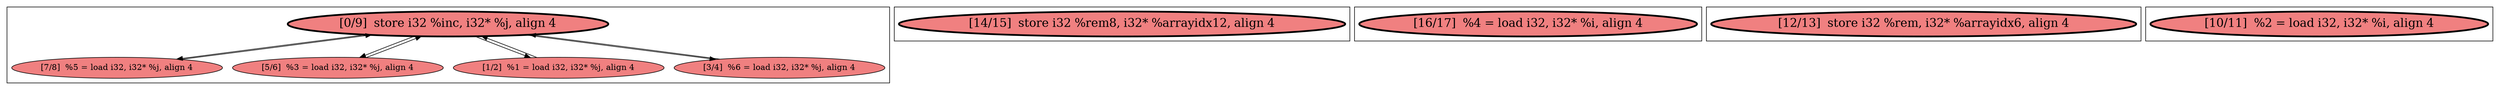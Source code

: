 
digraph G {



node171->node168 [ ]
node168->node171 [ ]
node171->node169 [ ]
node169->node171 [ ]
node171->node172 [ ]
node172->node171 [ ]
node171->node170 [ ]
node170->node171 [ ]


subgraph cluster4 {


node176 [penwidth=3.0,fontsize=20,fillcolor=lightcoral,label="[14/15]  store i32 %rem8, i32* %arrayidx12, align 4",shape=ellipse,style=filled ]



}

subgraph cluster3 {


node175 [penwidth=3.0,fontsize=20,fillcolor=lightcoral,label="[16/17]  %4 = load i32, i32* %i, align 4",shape=ellipse,style=filled ]



}

subgraph cluster2 {


node174 [penwidth=3.0,fontsize=20,fillcolor=lightcoral,label="[12/13]  store i32 %rem, i32* %arrayidx6, align 4",shape=ellipse,style=filled ]



}

subgraph cluster0 {


node171 [penwidth=3.0,fontsize=20,fillcolor=lightcoral,label="[0/9]  store i32 %inc, i32* %j, align 4",shape=ellipse,style=filled ]
node172 [fillcolor=lightcoral,label="[1/2]  %1 = load i32, i32* %j, align 4",shape=ellipse,style=filled ]
node170 [fillcolor=lightcoral,label="[3/4]  %6 = load i32, i32* %j, align 4",shape=ellipse,style=filled ]
node168 [fillcolor=lightcoral,label="[7/8]  %5 = load i32, i32* %j, align 4",shape=ellipse,style=filled ]
node169 [fillcolor=lightcoral,label="[5/6]  %3 = load i32, i32* %j, align 4",shape=ellipse,style=filled ]



}

subgraph cluster1 {


node173 [penwidth=3.0,fontsize=20,fillcolor=lightcoral,label="[10/11]  %2 = load i32, i32* %i, align 4",shape=ellipse,style=filled ]



}

}
